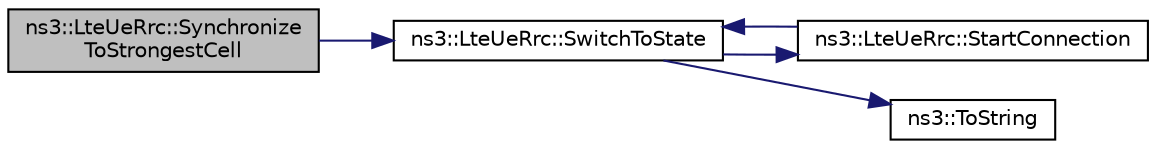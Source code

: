 digraph "ns3::LteUeRrc::SynchronizeToStrongestCell"
{
 // LATEX_PDF_SIZE
  edge [fontname="Helvetica",fontsize="10",labelfontname="Helvetica",labelfontsize="10"];
  node [fontname="Helvetica",fontsize="10",shape=record];
  rankdir="LR";
  Node1 [label="ns3::LteUeRrc::Synchronize\lToStrongestCell",height=0.2,width=0.4,color="black", fillcolor="grey75", style="filled", fontcolor="black",tooltip="Go through the list of measurement results, choose the one with the strongest RSRP,..."];
  Node1 -> Node2 [color="midnightblue",fontsize="10",style="solid",fontname="Helvetica"];
  Node2 [label="ns3::LteUeRrc::SwitchToState",height=0.2,width=0.4,color="black", fillcolor="white", style="filled",URL="$classns3_1_1_lte_ue_rrc.html#a15f1bea4c3c8d3f9949b234c0cfa12e6",tooltip="Switch the UE RRC to the given state."];
  Node2 -> Node3 [color="midnightblue",fontsize="10",style="solid",fontname="Helvetica"];
  Node3 [label="ns3::LteUeRrc::StartConnection",height=0.2,width=0.4,color="black", fillcolor="white", style="filled",URL="$classns3_1_1_lte_ue_rrc.html#ac4257b9ffbca42aba710a3f66a719785",tooltip="Start connection function."];
  Node3 -> Node2 [color="midnightblue",fontsize="10",style="solid",fontname="Helvetica"];
  Node2 -> Node4 [color="midnightblue",fontsize="10",style="solid",fontname="Helvetica"];
  Node4 [label="ns3::ToString",height=0.2,width=0.4,color="black", fillcolor="white", style="filled",URL="$namespacens3.html#a3d1f7e1bec1972e2ae8d64673fcfcd9c",tooltip=" "];
}
